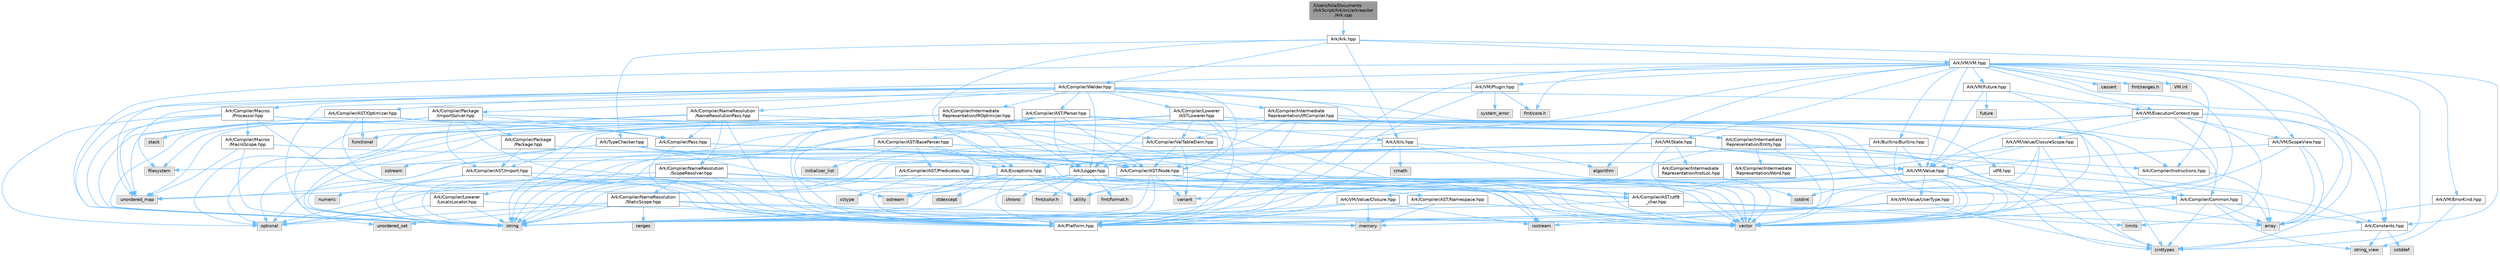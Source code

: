 digraph "/Users/fola/Documents/ArkScript/Ark/src/arkreactor/Ark.cpp"
{
 // INTERACTIVE_SVG=YES
 // LATEX_PDF_SIZE
  bgcolor="transparent";
  edge [fontname=Helvetica,fontsize=10,labelfontname=Helvetica,labelfontsize=10];
  node [fontname=Helvetica,fontsize=10,shape=box,height=0.2,width=0.4];
  Node1 [id="Node000001",label="/Users/fola/Documents\l/ArkScript/Ark/src/arkreactor\l/Ark.cpp",height=0.2,width=0.4,color="gray40", fillcolor="grey60", style="filled", fontcolor="black",tooltip=" "];
  Node1 -> Node2 [id="edge1_Node000001_Node000002",color="steelblue1",style="solid",tooltip=" "];
  Node2 [id="Node000002",label="Ark/Ark.hpp",height=0.2,width=0.4,color="grey40", fillcolor="white", style="filled",URL="$d3/d7e/Ark_8hpp.html",tooltip="Includes the needed files to start using ArkScript."];
  Node2 -> Node3 [id="edge2_Node000002_Node000003",color="steelblue1",style="solid",tooltip=" "];
  Node3 [id="Node000003",label="Ark/Exceptions.hpp",height=0.2,width=0.4,color="grey40", fillcolor="white", style="filled",URL="$d2/de9/Exceptions_8hpp.html",tooltip="ArkScript homemade exceptions."];
  Node3 -> Node4 [id="edge3_Node000003_Node000004",color="steelblue1",style="solid",tooltip=" "];
  Node4 [id="Node000004",label="string",height=0.2,width=0.4,color="grey60", fillcolor="#E0E0E0", style="filled",tooltip=" "];
  Node3 -> Node5 [id="edge4_Node000003_Node000005",color="steelblue1",style="solid",tooltip=" "];
  Node5 [id="Node000005",label="utility",height=0.2,width=0.4,color="grey60", fillcolor="#E0E0E0", style="filled",tooltip=" "];
  Node3 -> Node6 [id="edge5_Node000003_Node000006",color="steelblue1",style="solid",tooltip=" "];
  Node6 [id="Node000006",label="vector",height=0.2,width=0.4,color="grey60", fillcolor="#E0E0E0", style="filled",tooltip=" "];
  Node3 -> Node7 [id="edge6_Node000003_Node000007",color="steelblue1",style="solid",tooltip=" "];
  Node7 [id="Node000007",label="stdexcept",height=0.2,width=0.4,color="grey60", fillcolor="#E0E0E0", style="filled",tooltip=" "];
  Node3 -> Node8 [id="edge7_Node000003_Node000008",color="steelblue1",style="solid",tooltip=" "];
  Node8 [id="Node000008",label="optional",height=0.2,width=0.4,color="grey60", fillcolor="#E0E0E0", style="filled",tooltip=" "];
  Node3 -> Node9 [id="edge8_Node000003_Node000009",color="steelblue1",style="solid",tooltip=" "];
  Node9 [id="Node000009",label="ostream",height=0.2,width=0.4,color="grey60", fillcolor="#E0E0E0", style="filled",tooltip=" "];
  Node3 -> Node10 [id="edge9_Node000003_Node000010",color="steelblue1",style="solid",tooltip=" "];
  Node10 [id="Node000010",label="iostream",height=0.2,width=0.4,color="grey60", fillcolor="#E0E0E0", style="filled",tooltip=" "];
  Node3 -> Node11 [id="edge10_Node000003_Node000011",color="steelblue1",style="solid",tooltip=" "];
  Node11 [id="Node000011",label="Ark/Compiler/AST/utf8\l_char.hpp",height=0.2,width=0.4,color="grey40", fillcolor="white", style="filled",URL="$db/d4e/utf8__char_8hpp.html",tooltip=" "];
  Node11 -> Node12 [id="edge11_Node000011_Node000012",color="steelblue1",style="solid",tooltip=" "];
  Node12 [id="Node000012",label="array",height=0.2,width=0.4,color="grey60", fillcolor="#E0E0E0", style="filled",tooltip=" "];
  Node11 -> Node4 [id="edge12_Node000011_Node000004",color="steelblue1",style="solid",tooltip=" "];
  Node11 -> Node13 [id="edge13_Node000011_Node000013",color="steelblue1",style="solid",tooltip=" "];
  Node13 [id="Node000013",label="limits",height=0.2,width=0.4,color="grey60", fillcolor="#E0E0E0", style="filled",tooltip=" "];
  Node3 -> Node14 [id="edge14_Node000003_Node000014",color="steelblue1",style="solid",tooltip=" "];
  Node14 [id="Node000014",label="Ark/Platform.hpp",height=0.2,width=0.4,color="grey40", fillcolor="white", style="filled",URL="$d5/d40/Platform_8hpp.html",tooltip="ArkScript configuration macros."];
  Node2 -> Node15 [id="edge15_Node000002_Node000015",color="steelblue1",style="solid",tooltip=" "];
  Node15 [id="Node000015",label="Ark/Constants.hpp",height=0.2,width=0.4,color="grey40", fillcolor="white", style="filled",URL="$d6/de9/Constants_8hpp.html",tooltip="Constants used by ArkScript."];
  Node15 -> Node16 [id="edge16_Node000015_Node000016",color="steelblue1",style="solid",tooltip=" "];
  Node16 [id="Node000016",label="string_view",height=0.2,width=0.4,color="grey60", fillcolor="#E0E0E0", style="filled",tooltip=" "];
  Node15 -> Node17 [id="edge17_Node000015_Node000017",color="steelblue1",style="solid",tooltip=" "];
  Node17 [id="Node000017",label="cinttypes",height=0.2,width=0.4,color="grey60", fillcolor="#E0E0E0", style="filled",tooltip=" "];
  Node15 -> Node18 [id="edge18_Node000015_Node000018",color="steelblue1",style="solid",tooltip=" "];
  Node18 [id="Node000018",label="cstddef",height=0.2,width=0.4,color="grey60", fillcolor="#E0E0E0", style="filled",tooltip=" "];
  Node2 -> Node19 [id="edge19_Node000002_Node000019",color="steelblue1",style="solid",tooltip=" "];
  Node19 [id="Node000019",label="Ark/Utils.hpp",height=0.2,width=0.4,color="grey40", fillcolor="white", style="filled",URL="$d4/dcb/Ark_2Utils_8hpp.html",tooltip="Lots of utilities about string, filesystem and more."];
  Node19 -> Node14 [id="edge20_Node000019_Node000014",color="steelblue1",style="solid",tooltip=" "];
  Node19 -> Node20 [id="edge21_Node000019_Node000020",color="steelblue1",style="solid",tooltip=" "];
  Node20 [id="Node000020",label="algorithm",height=0.2,width=0.4,color="grey60", fillcolor="#E0E0E0", style="filled",tooltip=" "];
  Node19 -> Node4 [id="edge22_Node000019_Node000004",color="steelblue1",style="solid",tooltip=" "];
  Node19 -> Node6 [id="edge23_Node000019_Node000006",color="steelblue1",style="solid",tooltip=" "];
  Node19 -> Node21 [id="edge24_Node000019_Node000021",color="steelblue1",style="solid",tooltip=" "];
  Node21 [id="Node000021",label="cmath",height=0.2,width=0.4,color="grey60", fillcolor="#E0E0E0", style="filled",tooltip=" "];
  Node2 -> Node22 [id="edge25_Node000002_Node000022",color="steelblue1",style="solid",tooltip=" "];
  Node22 [id="Node000022",label="Ark/VM/VM.hpp",height=0.2,width=0.4,color="grey40", fillcolor="white", style="filled",URL="$d1/d91/VM_8hpp.html",tooltip="The ArkScript virtual machine."];
  Node22 -> Node12 [id="edge26_Node000022_Node000012",color="steelblue1",style="solid",tooltip=" "];
  Node22 -> Node6 [id="edge27_Node000022_Node000006",color="steelblue1",style="solid",tooltip=" "];
  Node22 -> Node4 [id="edge28_Node000022_Node000004",color="steelblue1",style="solid",tooltip=" "];
  Node22 -> Node23 [id="edge29_Node000022_Node000023",color="steelblue1",style="solid",tooltip=" "];
  Node23 [id="Node000023",label="cassert",height=0.2,width=0.4,color="grey60", fillcolor="#E0E0E0", style="filled",tooltip=" "];
  Node22 -> Node5 [id="edge30_Node000022_Node000005",color="steelblue1",style="solid",tooltip=" "];
  Node22 -> Node17 [id="edge31_Node000022_Node000017",color="steelblue1",style="solid",tooltip=" "];
  Node22 -> Node24 [id="edge32_Node000022_Node000024",color="steelblue1",style="solid",tooltip=" "];
  Node24 [id="Node000024",label="unordered_map",height=0.2,width=0.4,color="grey60", fillcolor="#E0E0E0", style="filled",tooltip=" "];
  Node22 -> Node20 [id="edge33_Node000022_Node000020",color="steelblue1",style="solid",tooltip=" "];
  Node22 -> Node25 [id="edge34_Node000022_Node000025",color="steelblue1",style="solid",tooltip=" "];
  Node25 [id="Node000025",label="fmt/core.h",height=0.2,width=0.4,color="grey60", fillcolor="#E0E0E0", style="filled",tooltip=" "];
  Node22 -> Node26 [id="edge35_Node000022_Node000026",color="steelblue1",style="solid",tooltip=" "];
  Node26 [id="Node000026",label="fmt/ranges.h",height=0.2,width=0.4,color="grey60", fillcolor="#E0E0E0", style="filled",tooltip=" "];
  Node22 -> Node27 [id="edge36_Node000022_Node000027",color="steelblue1",style="solid",tooltip=" "];
  Node27 [id="Node000027",label="Ark/Compiler/Instructions.hpp",height=0.2,width=0.4,color="grey40", fillcolor="white", style="filled",URL="$d8/daa/Instructions_8hpp.html",tooltip="The different instructions used by the compiler and virtual machine."];
  Node27 -> Node12 [id="edge37_Node000027_Node000012",color="steelblue1",style="solid",tooltip=" "];
  Node22 -> Node28 [id="edge38_Node000022_Node000028",color="steelblue1",style="solid",tooltip=" "];
  Node28 [id="Node000028",label="Ark/VM/Value.hpp",height=0.2,width=0.4,color="grey40", fillcolor="white", style="filled",URL="$de/dfd/Value_8hpp.html",tooltip="Default value type handled by the virtual machine."];
  Node28 -> Node6 [id="edge39_Node000028_Node000006",color="steelblue1",style="solid",tooltip=" "];
  Node28 -> Node29 [id="edge40_Node000028_Node000029",color="steelblue1",style="solid",tooltip=" "];
  Node29 [id="Node000029",label="variant",height=0.2,width=0.4,color="grey60", fillcolor="#E0E0E0", style="filled",tooltip=" "];
  Node28 -> Node4 [id="edge41_Node000028_Node000004",color="steelblue1",style="solid",tooltip=" "];
  Node28 -> Node17 [id="edge42_Node000028_Node000017",color="steelblue1",style="solid",tooltip=" "];
  Node28 -> Node12 [id="edge43_Node000028_Node000012",color="steelblue1",style="solid",tooltip=" "];
  Node28 -> Node30 [id="edge44_Node000028_Node000030",color="steelblue1",style="solid",tooltip=" "];
  Node30 [id="Node000030",label="Ark/VM/Value/Closure.hpp",height=0.2,width=0.4,color="grey40", fillcolor="white", style="filled",URL="$dc/dd5/Closure_8hpp.html",tooltip="Subtype of the value type, handling closures."];
  Node30 -> Node31 [id="edge45_Node000030_Node000031",color="steelblue1",style="solid",tooltip=" "];
  Node31 [id="Node000031",label="memory",height=0.2,width=0.4,color="grey60", fillcolor="#E0E0E0", style="filled",tooltip=" "];
  Node30 -> Node10 [id="edge46_Node000030_Node000010",color="steelblue1",style="solid",tooltip=" "];
  Node30 -> Node4 [id="edge47_Node000030_Node000004",color="steelblue1",style="solid",tooltip=" "];
  Node30 -> Node14 [id="edge48_Node000030_Node000014",color="steelblue1",style="solid",tooltip=" "];
  Node28 -> Node32 [id="edge49_Node000028_Node000032",color="steelblue1",style="solid",tooltip=" "];
  Node32 [id="Node000032",label="Ark/VM/Value/UserType.hpp",height=0.2,width=0.4,color="grey40", fillcolor="white", style="filled",URL="$dc/d3d/UserType_8hpp.html",tooltip="Subtype of the value, capable of handling any C++ type."];
  Node32 -> Node10 [id="edge50_Node000032_Node000010",color="steelblue1",style="solid",tooltip=" "];
  Node32 -> Node17 [id="edge51_Node000032_Node000017",color="steelblue1",style="solid",tooltip=" "];
  Node32 -> Node14 [id="edge52_Node000032_Node000014",color="steelblue1",style="solid",tooltip=" "];
  Node28 -> Node14 [id="edge53_Node000028_Node000014",color="steelblue1",style="solid",tooltip=" "];
  Node22 -> Node33 [id="edge54_Node000022_Node000033",color="steelblue1",style="solid",tooltip=" "];
  Node33 [id="Node000033",label="Ark/VM/State.hpp",height=0.2,width=0.4,color="grey40", fillcolor="white", style="filled",URL="$d0/db5/State_8hpp.html",tooltip="State used by the virtual machine: it loads the bytecode, can compile it if needed,..."];
  Node33 -> Node4 [id="edge55_Node000033_Node000004",color="steelblue1",style="solid",tooltip=" "];
  Node33 -> Node6 [id="edge56_Node000033_Node000006",color="steelblue1",style="solid",tooltip=" "];
  Node33 -> Node24 [id="edge57_Node000033_Node000024",color="steelblue1",style="solid",tooltip=" "];
  Node33 -> Node34 [id="edge58_Node000033_Node000034",color="steelblue1",style="solid",tooltip=" "];
  Node34 [id="Node000034",label="filesystem",height=0.2,width=0.4,color="grey60", fillcolor="#E0E0E0", style="filled",tooltip=" "];
  Node33 -> Node15 [id="edge59_Node000033_Node000015",color="steelblue1",style="solid",tooltip=" "];
  Node33 -> Node28 [id="edge60_Node000033_Node000028",color="steelblue1",style="solid",tooltip=" "];
  Node33 -> Node35 [id="edge61_Node000033_Node000035",color="steelblue1",style="solid",tooltip=" "];
  Node35 [id="Node000035",label="Ark/Compiler/Common.hpp",height=0.2,width=0.4,color="grey40", fillcolor="white", style="filled",URL="$d8/ddd/Common_8hpp.html",tooltip="Common code for the compiler."];
  Node35 -> Node12 [id="edge62_Node000035_Node000012",color="steelblue1",style="solid",tooltip=" "];
  Node35 -> Node16 [id="edge63_Node000035_Node000016",color="steelblue1",style="solid",tooltip=" "];
  Node35 -> Node6 [id="edge64_Node000035_Node000006",color="steelblue1",style="solid",tooltip=" "];
  Node35 -> Node17 [id="edge65_Node000035_Node000017",color="steelblue1",style="solid",tooltip=" "];
  Node35 -> Node15 [id="edge66_Node000035_Node000015",color="steelblue1",style="solid",tooltip=" "];
  Node33 -> Node3 [id="edge67_Node000033_Node000003",color="steelblue1",style="solid",tooltip=" "];
  Node33 -> Node36 [id="edge68_Node000033_Node000036",color="steelblue1",style="solid",tooltip=" "];
  Node36 [id="Node000036",label="Ark/Compiler/Intermediate\lRepresentation/InstLoc.hpp",height=0.2,width=0.4,color="grey40", fillcolor="white", style="filled",URL="$d5/d3a/InstLoc_8hpp.html",tooltip=" "];
  Node36 -> Node37 [id="edge69_Node000036_Node000037",color="steelblue1",style="solid",tooltip=" "];
  Node37 [id="Node000037",label="cstdint",height=0.2,width=0.4,color="grey60", fillcolor="#E0E0E0", style="filled",tooltip=" "];
  Node22 -> Node38 [id="edge70_Node000022_Node000038",color="steelblue1",style="solid",tooltip=" "];
  Node38 [id="Node000038",label="Ark/VM/ScopeView.hpp",height=0.2,width=0.4,color="grey40", fillcolor="white", style="filled",URL="$d8/d45/ScopeView_8hpp.html",tooltip=" "];
  Node38 -> Node12 [id="edge71_Node000038_Node000012",color="steelblue1",style="solid",tooltip=" "];
  Node38 -> Node17 [id="edge72_Node000038_Node000017",color="steelblue1",style="solid",tooltip=" "];
  Node38 -> Node14 [id="edge73_Node000038_Node000014",color="steelblue1",style="solid",tooltip=" "];
  Node38 -> Node28 [id="edge74_Node000038_Node000028",color="steelblue1",style="solid",tooltip=" "];
  Node22 -> Node39 [id="edge75_Node000022_Node000039",color="steelblue1",style="solid",tooltip=" "];
  Node39 [id="Node000039",label="Ark/VM/ErrorKind.hpp",height=0.2,width=0.4,color="grey40", fillcolor="white", style="filled",URL="$de/df9/ErrorKind_8hpp.html",tooltip=" "];
  Node39 -> Node12 [id="edge76_Node000039_Node000012",color="steelblue1",style="solid",tooltip=" "];
  Node39 -> Node16 [id="edge77_Node000039_Node000016",color="steelblue1",style="solid",tooltip=" "];
  Node22 -> Node40 [id="edge78_Node000022_Node000040",color="steelblue1",style="solid",tooltip=" "];
  Node40 [id="Node000040",label="Ark/VM/ExecutionContext.hpp",height=0.2,width=0.4,color="grey40", fillcolor="white", style="filled",URL="$db/df6/ExecutionContext_8hpp.html",tooltip="Keeping track of the internal data needed by the VM."];
  Node40 -> Node12 [id="edge79_Node000040_Node000012",color="steelblue1",style="solid",tooltip=" "];
  Node40 -> Node13 [id="edge80_Node000040_Node000013",color="steelblue1",style="solid",tooltip=" "];
  Node40 -> Node31 [id="edge81_Node000040_Node000031",color="steelblue1",style="solid",tooltip=" "];
  Node40 -> Node8 [id="edge82_Node000040_Node000008",color="steelblue1",style="solid",tooltip=" "];
  Node40 -> Node15 [id="edge83_Node000040_Node000015",color="steelblue1",style="solid",tooltip=" "];
  Node40 -> Node28 [id="edge84_Node000040_Node000028",color="steelblue1",style="solid",tooltip=" "];
  Node40 -> Node38 [id="edge85_Node000040_Node000038",color="steelblue1",style="solid",tooltip=" "];
  Node40 -> Node41 [id="edge86_Node000040_Node000041",color="steelblue1",style="solid",tooltip=" "];
  Node41 [id="Node000041",label="Ark/VM/Value/ClosureScope.hpp",height=0.2,width=0.4,color="grey40", fillcolor="white", style="filled",URL="$d1/d71/ClosureScope_8hpp.html",tooltip="Subtype of the value type, handling closures."];
  Node41 -> Node6 [id="edge87_Node000041_Node000006",color="steelblue1",style="solid",tooltip=" "];
  Node41 -> Node5 [id="edge88_Node000041_Node000005",color="steelblue1",style="solid",tooltip=" "];
  Node41 -> Node17 [id="edge89_Node000041_Node000017",color="steelblue1",style="solid",tooltip=" "];
  Node41 -> Node14 [id="edge90_Node000041_Node000014",color="steelblue1",style="solid",tooltip=" "];
  Node41 -> Node28 [id="edge91_Node000041_Node000028",color="steelblue1",style="solid",tooltip=" "];
  Node22 -> Node42 [id="edge92_Node000022_Node000042",color="steelblue1",style="solid",tooltip=" "];
  Node42 [id="Node000042",label="Ark/Builtins/Builtins.hpp",height=0.2,width=0.4,color="grey40", fillcolor="white", style="filled",URL="$da/d84/Builtins_8hpp.html",tooltip="Host the declaration of all the ArkScript builtins."];
  Node42 -> Node6 [id="edge93_Node000042_Node000006",color="steelblue1",style="solid",tooltip=" "];
  Node42 -> Node28 [id="edge94_Node000042_Node000028",color="steelblue1",style="solid",tooltip=" "];
  Node42 -> Node3 [id="edge95_Node000042_Node000003",color="steelblue1",style="solid",tooltip=" "];
  Node22 -> Node14 [id="edge96_Node000022_Node000014",color="steelblue1",style="solid",tooltip=" "];
  Node22 -> Node43 [id="edge97_Node000022_Node000043",color="steelblue1",style="solid",tooltip=" "];
  Node43 [id="Node000043",label="Ark/VM/Plugin.hpp",height=0.2,width=0.4,color="grey40", fillcolor="white", style="filled",URL="$db/d0e/Plugin_8hpp.html",tooltip="Loads .dll/.so/.dynlib files."];
  Node43 -> Node14 [id="edge98_Node000043_Node000014",color="steelblue1",style="solid",tooltip=" "];
  Node43 -> Node4 [id="edge99_Node000043_Node000004",color="steelblue1",style="solid",tooltip=" "];
  Node43 -> Node44 [id="edge100_Node000043_Node000044",color="steelblue1",style="solid",tooltip=" "];
  Node44 [id="Node000044",label="system_error",height=0.2,width=0.4,color="grey60", fillcolor="#E0E0E0", style="filled",tooltip=" "];
  Node43 -> Node25 [id="edge101_Node000043_Node000025",color="steelblue1",style="solid",tooltip=" "];
  Node22 -> Node45 [id="edge102_Node000022_Node000045",color="steelblue1",style="solid",tooltip=" "];
  Node45 [id="Node000045",label="Ark/VM/Future.hpp",height=0.2,width=0.4,color="grey40", fillcolor="white", style="filled",URL="$d0/dda/Future_8hpp.html",tooltip="Internal object to resolve asynchronously a function call in ArkScript."];
  Node45 -> Node46 [id="edge103_Node000045_Node000046",color="steelblue1",style="solid",tooltip=" "];
  Node46 [id="Node000046",label="future",height=0.2,width=0.4,color="grey60", fillcolor="#E0E0E0", style="filled",tooltip=" "];
  Node45 -> Node6 [id="edge104_Node000045_Node000006",color="steelblue1",style="solid",tooltip=" "];
  Node45 -> Node28 [id="edge105_Node000045_Node000028",color="steelblue1",style="solid",tooltip=" "];
  Node45 -> Node40 [id="edge106_Node000045_Node000040",color="steelblue1",style="solid",tooltip=" "];
  Node22 -> Node47 [id="edge107_Node000022_Node000047",color="steelblue1",style="solid",tooltip=" "];
  Node47 [id="Node000047",label="VM.inl",height=0.2,width=0.4,color="grey60", fillcolor="#E0E0E0", style="filled",tooltip=" "];
  Node2 -> Node48 [id="edge108_Node000002_Node000048",color="steelblue1",style="solid",tooltip=" "];
  Node48 [id="Node000048",label="Ark/Compiler/Welder.hpp",height=0.2,width=0.4,color="grey40", fillcolor="white", style="filled",URL="$de/d8e/Welder_8hpp.html",tooltip="In charge of welding everything needed to compile code."];
  Node48 -> Node4 [id="edge109_Node000048_Node000004",color="steelblue1",style="solid",tooltip=" "];
  Node48 -> Node6 [id="edge110_Node000048_Node000006",color="steelblue1",style="solid",tooltip=" "];
  Node48 -> Node34 [id="edge111_Node000048_Node000034",color="steelblue1",style="solid",tooltip=" "];
  Node48 -> Node35 [id="edge112_Node000048_Node000035",color="steelblue1",style="solid",tooltip=" "];
  Node48 -> Node49 [id="edge113_Node000048_Node000049",color="steelblue1",style="solid",tooltip=" "];
  Node49 [id="Node000049",label="Ark/Compiler/AST/Node.hpp",height=0.2,width=0.4,color="grey40", fillcolor="white", style="filled",URL="$d7/dc6/Node_8hpp.html",tooltip="AST node used by the parser, optimizer and compiler."];
  Node49 -> Node29 [id="edge114_Node000049_Node000029",color="steelblue1",style="solid",tooltip=" "];
  Node49 -> Node9 [id="edge115_Node000049_Node000009",color="steelblue1",style="solid",tooltip=" "];
  Node49 -> Node4 [id="edge116_Node000049_Node000004",color="steelblue1",style="solid",tooltip=" "];
  Node49 -> Node6 [id="edge117_Node000049_Node000006",color="steelblue1",style="solid",tooltip=" "];
  Node49 -> Node50 [id="edge118_Node000049_Node000050",color="steelblue1",style="solid",tooltip=" "];
  Node50 [id="Node000050",label="Ark/Compiler/AST/Namespace.hpp",height=0.2,width=0.4,color="grey40", fillcolor="white", style="filled",URL="$da/d33/Namespace_8hpp.html",tooltip=" "];
  Node50 -> Node4 [id="edge119_Node000050_Node000004",color="steelblue1",style="solid",tooltip=" "];
  Node50 -> Node6 [id="edge120_Node000050_Node000006",color="steelblue1",style="solid",tooltip=" "];
  Node50 -> Node31 [id="edge121_Node000050_Node000031",color="steelblue1",style="solid",tooltip=" "];
  Node49 -> Node35 [id="edge122_Node000049_Node000035",color="steelblue1",style="solid",tooltip=" "];
  Node49 -> Node14 [id="edge123_Node000049_Node000014",color="steelblue1",style="solid",tooltip=" "];
  Node48 -> Node51 [id="edge124_Node000048_Node000051",color="steelblue1",style="solid",tooltip=" "];
  Node51 [id="Node000051",label="Ark/Compiler/AST/Parser.hpp",height=0.2,width=0.4,color="grey40", fillcolor="white", style="filled",URL="$d7/ddd/Parser_8hpp.html",tooltip="Parse ArkScript code, but do not handle any import declarations."];
  Node51 -> Node52 [id="edge125_Node000051_Node000052",color="steelblue1",style="solid",tooltip=" "];
  Node52 [id="Node000052",label="Ark/Compiler/AST/BaseParser.hpp",height=0.2,width=0.4,color="grey40", fillcolor="white", style="filled",URL="$d3/d70/BaseParser_8hpp.html",tooltip=" "];
  Node52 -> Node4 [id="edge126_Node000052_Node000004",color="steelblue1",style="solid",tooltip=" "];
  Node52 -> Node6 [id="edge127_Node000052_Node000006",color="steelblue1",style="solid",tooltip=" "];
  Node52 -> Node53 [id="edge128_Node000052_Node000053",color="steelblue1",style="solid",tooltip=" "];
  Node53 [id="Node000053",label="initializer_list",height=0.2,width=0.4,color="grey60", fillcolor="#E0E0E0", style="filled",tooltip=" "];
  Node52 -> Node14 [id="edge129_Node000052_Node000014",color="steelblue1",style="solid",tooltip=" "];
  Node52 -> Node3 [id="edge130_Node000052_Node000003",color="steelblue1",style="solid",tooltip=" "];
  Node52 -> Node54 [id="edge131_Node000052_Node000054",color="steelblue1",style="solid",tooltip=" "];
  Node54 [id="Node000054",label="Ark/Compiler/AST/Predicates.hpp",height=0.2,width=0.4,color="grey40", fillcolor="white", style="filled",URL="$dc/d59/Predicates_8hpp.html",tooltip=" "];
  Node54 -> Node4 [id="edge132_Node000054_Node000004",color="steelblue1",style="solid",tooltip=" "];
  Node54 -> Node55 [id="edge133_Node000054_Node000055",color="steelblue1",style="solid",tooltip=" "];
  Node55 [id="Node000055",label="cctype",height=0.2,width=0.4,color="grey60", fillcolor="#E0E0E0", style="filled",tooltip=" "];
  Node54 -> Node11 [id="edge134_Node000054_Node000011",color="steelblue1",style="solid",tooltip=" "];
  Node52 -> Node11 [id="edge135_Node000052_Node000011",color="steelblue1",style="solid",tooltip=" "];
  Node51 -> Node49 [id="edge136_Node000051_Node000049",color="steelblue1",style="solid",tooltip=" "];
  Node51 -> Node56 [id="edge137_Node000051_Node000056",color="steelblue1",style="solid",tooltip=" "];
  Node56 [id="Node000056",label="Ark/Compiler/AST/Import.hpp",height=0.2,width=0.4,color="grey40", fillcolor="white", style="filled",URL="$d4/d32/Import_8hpp.html",tooltip=" "];
  Node56 -> Node6 [id="edge138_Node000056_Node000006",color="steelblue1",style="solid",tooltip=" "];
  Node56 -> Node4 [id="edge139_Node000056_Node000004",color="steelblue1",style="solid",tooltip=" "];
  Node56 -> Node57 [id="edge140_Node000056_Node000057",color="steelblue1",style="solid",tooltip=" "];
  Node57 [id="Node000057",label="numeric",height=0.2,width=0.4,color="grey60", fillcolor="#E0E0E0", style="filled",tooltip=" "];
  Node56 -> Node14 [id="edge141_Node000056_Node000014",color="steelblue1",style="solid",tooltip=" "];
  Node51 -> Node58 [id="edge142_Node000051_Node000058",color="steelblue1",style="solid",tooltip=" "];
  Node58 [id="Node000058",label="Ark/Logger.hpp",height=0.2,width=0.4,color="grey40", fillcolor="white", style="filled",URL="$d9/d11/Logger_8hpp.html",tooltip="Internal logger."];
  Node58 -> Node10 [id="edge143_Node000058_Node000010",color="steelblue1",style="solid",tooltip=" "];
  Node58 -> Node59 [id="edge144_Node000058_Node000059",color="steelblue1",style="solid",tooltip=" "];
  Node59 [id="Node000059",label="fmt/format.h",height=0.2,width=0.4,color="grey60", fillcolor="#E0E0E0", style="filled",tooltip=" "];
  Node58 -> Node4 [id="edge145_Node000058_Node000004",color="steelblue1",style="solid",tooltip=" "];
  Node58 -> Node60 [id="edge146_Node000058_Node000060",color="steelblue1",style="solid",tooltip=" "];
  Node60 [id="Node000060",label="chrono",height=0.2,width=0.4,color="grey60", fillcolor="#E0E0E0", style="filled",tooltip=" "];
  Node58 -> Node6 [id="edge147_Node000058_Node000006",color="steelblue1",style="solid",tooltip=" "];
  Node58 -> Node24 [id="edge148_Node000058_Node000024",color="steelblue1",style="solid",tooltip=" "];
  Node58 -> Node61 [id="edge149_Node000058_Node000061",color="steelblue1",style="solid",tooltip=" "];
  Node61 [id="Node000061",label="fmt/color.h",height=0.2,width=0.4,color="grey60", fillcolor="#E0E0E0", style="filled",tooltip=" "];
  Node51 -> Node19 [id="edge150_Node000051_Node000019",color="steelblue1",style="solid",tooltip=" "];
  Node51 -> Node14 [id="edge151_Node000051_Node000014",color="steelblue1",style="solid",tooltip=" "];
  Node51 -> Node4 [id="edge152_Node000051_Node000004",color="steelblue1",style="solid",tooltip=" "];
  Node51 -> Node8 [id="edge153_Node000051_Node000008",color="steelblue1",style="solid",tooltip=" "];
  Node51 -> Node6 [id="edge154_Node000051_Node000006",color="steelblue1",style="solid",tooltip=" "];
  Node51 -> Node62 [id="edge155_Node000051_Node000062",color="steelblue1",style="solid",tooltip=" "];
  Node62 [id="Node000062",label="utf8.hpp",height=0.2,width=0.4,color="grey40", fillcolor="white", style="filled",URL="$d1/d85/utf8_8hpp.html",tooltip=" "];
  Node62 -> Node12 [id="edge156_Node000062_Node000012",color="steelblue1",style="solid",tooltip=" "];
  Node62 -> Node37 [id="edge157_Node000062_Node000037",color="steelblue1",style="solid",tooltip=" "];
  Node48 -> Node63 [id="edge158_Node000048_Node000063",color="steelblue1",style="solid",tooltip=" "];
  Node63 [id="Node000063",label="Ark/Compiler/Lowerer\l/ASTLowerer.hpp",height=0.2,width=0.4,color="grey40", fillcolor="white", style="filled",URL="$db/d08/ASTLowerer_8hpp.html",tooltip=" "];
  Node63 -> Node6 [id="edge159_Node000063_Node000006",color="steelblue1",style="solid",tooltip=" "];
  Node63 -> Node4 [id="edge160_Node000063_Node000004",color="steelblue1",style="solid",tooltip=" "];
  Node63 -> Node17 [id="edge161_Node000063_Node000017",color="steelblue1",style="solid",tooltip=" "];
  Node63 -> Node8 [id="edge162_Node000063_Node000008",color="steelblue1",style="solid",tooltip=" "];
  Node63 -> Node14 [id="edge163_Node000063_Node000014",color="steelblue1",style="solid",tooltip=" "];
  Node63 -> Node58 [id="edge164_Node000063_Node000058",color="steelblue1",style="solid",tooltip=" "];
  Node63 -> Node27 [id="edge165_Node000063_Node000027",color="steelblue1",style="solid",tooltip=" "];
  Node63 -> Node64 [id="edge166_Node000063_Node000064",color="steelblue1",style="solid",tooltip=" "];
  Node64 [id="Node000064",label="Ark/Compiler/Intermediate\lRepresentation/Entity.hpp",height=0.2,width=0.4,color="grey40", fillcolor="white", style="filled",URL="$de/da6/Entity_8hpp.html",tooltip="An entity in the IR is a bundle of information."];
  Node64 -> Node17 [id="edge167_Node000064_Node000017",color="steelblue1",style="solid",tooltip=" "];
  Node64 -> Node6 [id="edge168_Node000064_Node000006",color="steelblue1",style="solid",tooltip=" "];
  Node64 -> Node4 [id="edge169_Node000064_Node000004",color="steelblue1",style="solid",tooltip=" "];
  Node64 -> Node65 [id="edge170_Node000064_Node000065",color="steelblue1",style="solid",tooltip=" "];
  Node65 [id="Node000065",label="Ark/Compiler/Intermediate\lRepresentation/Word.hpp",height=0.2,width=0.4,color="grey40", fillcolor="white", style="filled",URL="$db/d53/Word_8hpp.html",tooltip="Describe an instruction and its immediate argument."];
  Node64 -> Node27 [id="edge171_Node000064_Node000027",color="steelblue1",style="solid",tooltip=" "];
  Node63 -> Node49 [id="edge172_Node000063_Node000049",color="steelblue1",style="solid",tooltip=" "];
  Node63 -> Node66 [id="edge173_Node000063_Node000066",color="steelblue1",style="solid",tooltip=" "];
  Node66 [id="Node000066",label="Ark/Compiler/ValTableElem.hpp",height=0.2,width=0.4,color="grey40", fillcolor="white", style="filled",URL="$dd/de7/ValTableElem_8hpp.html",tooltip="The basic value type handled by the compiler."];
  Node66 -> Node29 [id="edge174_Node000066_Node000029",color="steelblue1",style="solid",tooltip=" "];
  Node66 -> Node4 [id="edge175_Node000066_Node000004",color="steelblue1",style="solid",tooltip=" "];
  Node66 -> Node49 [id="edge176_Node000066_Node000049",color="steelblue1",style="solid",tooltip=" "];
  Node63 -> Node67 [id="edge177_Node000063_Node000067",color="steelblue1",style="solid",tooltip=" "];
  Node67 [id="Node000067",label="Ark/Compiler/Lowerer\l/LocalsLocator.hpp",height=0.2,width=0.4,color="grey40", fillcolor="white", style="filled",URL="$df/dd6/LocalsLocator_8hpp.html",tooltip="Track locals at compile."];
  Node67 -> Node6 [id="edge178_Node000067_Node000006",color="steelblue1",style="solid",tooltip=" "];
  Node67 -> Node4 [id="edge179_Node000067_Node000004",color="steelblue1",style="solid",tooltip=" "];
  Node67 -> Node8 [id="edge180_Node000067_Node000008",color="steelblue1",style="solid",tooltip=" "];
  Node48 -> Node68 [id="edge181_Node000048_Node000068",color="steelblue1",style="solid",tooltip=" "];
  Node68 [id="Node000068",label="Ark/Compiler/Intermediate\lRepresentation/IROptimizer.hpp",height=0.2,width=0.4,color="grey40", fillcolor="white", style="filled",URL="$d0/de2/IROptimizer_8hpp.html",tooltip="Optimize IR based on IR entity grouped by 2 (or more)"];
  Node68 -> Node14 [id="edge182_Node000068_Node000014",color="steelblue1",style="solid",tooltip=" "];
  Node68 -> Node58 [id="edge183_Node000068_Node000058",color="steelblue1",style="solid",tooltip=" "];
  Node68 -> Node66 [id="edge184_Node000068_Node000066",color="steelblue1",style="solid",tooltip=" "];
  Node68 -> Node64 [id="edge185_Node000068_Node000064",color="steelblue1",style="solid",tooltip=" "];
  Node68 -> Node8 [id="edge186_Node000068_Node000008",color="steelblue1",style="solid",tooltip=" "];
  Node68 -> Node69 [id="edge187_Node000068_Node000069",color="steelblue1",style="solid",tooltip=" "];
  Node69 [id="Node000069",label="functional",height=0.2,width=0.4,color="grey60", fillcolor="#E0E0E0", style="filled",tooltip=" "];
  Node48 -> Node70 [id="edge188_Node000048_Node000070",color="steelblue1",style="solid",tooltip=" "];
  Node70 [id="Node000070",label="Ark/Compiler/Intermediate\lRepresentation/IRCompiler.hpp",height=0.2,width=0.4,color="grey40", fillcolor="white", style="filled",URL="$df/d86/IRCompiler_8hpp.html",tooltip="Compile the intermediate representation to bytecode."];
  Node70 -> Node6 [id="edge189_Node000070_Node000006",color="steelblue1",style="solid",tooltip=" "];
  Node70 -> Node4 [id="edge190_Node000070_Node000004",color="steelblue1",style="solid",tooltip=" "];
  Node70 -> Node14 [id="edge191_Node000070_Node000014",color="steelblue1",style="solid",tooltip=" "];
  Node70 -> Node58 [id="edge192_Node000070_Node000058",color="steelblue1",style="solid",tooltip=" "];
  Node70 -> Node35 [id="edge193_Node000070_Node000035",color="steelblue1",style="solid",tooltip=" "];
  Node70 -> Node66 [id="edge194_Node000070_Node000066",color="steelblue1",style="solid",tooltip=" "];
  Node70 -> Node64 [id="edge195_Node000070_Node000064",color="steelblue1",style="solid",tooltip=" "];
  Node48 -> Node15 [id="edge196_Node000048_Node000015",color="steelblue1",style="solid",tooltip=" "];
  Node48 -> Node58 [id="edge197_Node000048_Node000058",color="steelblue1",style="solid",tooltip=" "];
  Node48 -> Node71 [id="edge198_Node000048_Node000071",color="steelblue1",style="solid",tooltip=" "];
  Node71 [id="Node000071",label="Ark/Compiler/Package\l/ImportSolver.hpp",height=0.2,width=0.4,color="grey40", fillcolor="white", style="filled",URL="$d1/db0/ImportSolver_8hpp.html",tooltip="Handle imports, resolve them with modules and everything."];
  Node71 -> Node72 [id="edge199_Node000071_Node000072",color="steelblue1",style="solid",tooltip=" "];
  Node72 [id="Node000072",label="stack",height=0.2,width=0.4,color="grey60", fillcolor="#E0E0E0", style="filled",tooltip=" "];
  Node71 -> Node6 [id="edge200_Node000071_Node000006",color="steelblue1",style="solid",tooltip=" "];
  Node71 -> Node4 [id="edge201_Node000071_Node000004",color="steelblue1",style="solid",tooltip=" "];
  Node71 -> Node34 [id="edge202_Node000071_Node000034",color="steelblue1",style="solid",tooltip=" "];
  Node71 -> Node24 [id="edge203_Node000071_Node000024",color="steelblue1",style="solid",tooltip=" "];
  Node71 -> Node14 [id="edge204_Node000071_Node000014",color="steelblue1",style="solid",tooltip=" "];
  Node71 -> Node73 [id="edge205_Node000071_Node000073",color="steelblue1",style="solid",tooltip=" "];
  Node73 [id="Node000073",label="Ark/Compiler/Pass.hpp",height=0.2,width=0.4,color="grey40", fillcolor="white", style="filled",URL="$df/d5f/Pass_8hpp.html",tooltip="Interface for a compiler pass (take in an AST, output an AST)"];
  Node73 -> Node14 [id="edge206_Node000073_Node000014",color="steelblue1",style="solid",tooltip=" "];
  Node73 -> Node49 [id="edge207_Node000073_Node000049",color="steelblue1",style="solid",tooltip=" "];
  Node73 -> Node58 [id="edge208_Node000073_Node000058",color="steelblue1",style="solid",tooltip=" "];
  Node71 -> Node49 [id="edge209_Node000071_Node000049",color="steelblue1",style="solid",tooltip=" "];
  Node71 -> Node56 [id="edge210_Node000071_Node000056",color="steelblue1",style="solid",tooltip=" "];
  Node71 -> Node74 [id="edge211_Node000071_Node000074",color="steelblue1",style="solid",tooltip=" "];
  Node74 [id="Node000074",label="Ark/Compiler/Package\l/Package.hpp",height=0.2,width=0.4,color="grey40", fillcolor="white", style="filled",URL="$d8/d80/Package_8hpp.html",tooltip=" "];
  Node74 -> Node49 [id="edge212_Node000074_Node000049",color="steelblue1",style="solid",tooltip=" "];
  Node74 -> Node56 [id="edge213_Node000074_Node000056",color="steelblue1",style="solid",tooltip=" "];
  Node48 -> Node75 [id="edge214_Node000048_Node000075",color="steelblue1",style="solid",tooltip=" "];
  Node75 [id="Node000075",label="Ark/Compiler/Macros\l/Processor.hpp",height=0.2,width=0.4,color="grey40", fillcolor="white", style="filled",URL="$de/db1/Processor_8hpp.html",tooltip="Handles the macros and their expansion in ArkScript source code."];
  Node75 -> Node14 [id="edge215_Node000075_Node000014",color="steelblue1",style="solid",tooltip=" "];
  Node75 -> Node49 [id="edge216_Node000075_Node000049",color="steelblue1",style="solid",tooltip=" "];
  Node75 -> Node76 [id="edge217_Node000075_Node000076",color="steelblue1",style="solid",tooltip=" "];
  Node76 [id="Node000076",label="Ark/Compiler/Macros\l/MacroScope.hpp",height=0.2,width=0.4,color="grey40", fillcolor="white", style="filled",URL="$d7/dfb/MacroScope_8hpp.html",tooltip="Defines tools to handle macro definitions."];
  Node76 -> Node49 [id="edge218_Node000076_Node000049",color="steelblue1",style="solid",tooltip=" "];
  Node76 -> Node24 [id="edge219_Node000076_Node000024",color="steelblue1",style="solid",tooltip=" "];
  Node76 -> Node4 [id="edge220_Node000076_Node000004",color="steelblue1",style="solid",tooltip=" "];
  Node75 -> Node73 [id="edge221_Node000075_Node000073",color="steelblue1",style="solid",tooltip=" "];
  Node75 -> Node24 [id="edge222_Node000075_Node000024",color="steelblue1",style="solid",tooltip=" "];
  Node75 -> Node8 [id="edge223_Node000075_Node000008",color="steelblue1",style="solid",tooltip=" "];
  Node75 -> Node4 [id="edge224_Node000075_Node000004",color="steelblue1",style="solid",tooltip=" "];
  Node48 -> Node77 [id="edge225_Node000048_Node000077",color="steelblue1",style="solid",tooltip=" "];
  Node77 [id="Node000077",label="Ark/Compiler/AST/Optimizer.hpp",height=0.2,width=0.4,color="grey40", fillcolor="white", style="filled",URL="$db/d93/Optimizer_8hpp.html",tooltip="Optimizes a given ArkScript AST."];
  Node77 -> Node69 [id="edge226_Node000077_Node000069",color="steelblue1",style="solid",tooltip=" "];
  Node77 -> Node24 [id="edge227_Node000077_Node000024",color="steelblue1",style="solid",tooltip=" "];
  Node77 -> Node4 [id="edge228_Node000077_Node000004",color="steelblue1",style="solid",tooltip=" "];
  Node77 -> Node14 [id="edge229_Node000077_Node000014",color="steelblue1",style="solid",tooltip=" "];
  Node77 -> Node73 [id="edge230_Node000077_Node000073",color="steelblue1",style="solid",tooltip=" "];
  Node77 -> Node49 [id="edge231_Node000077_Node000049",color="steelblue1",style="solid",tooltip=" "];
  Node48 -> Node78 [id="edge232_Node000048_Node000078",color="steelblue1",style="solid",tooltip=" "];
  Node78 [id="Node000078",label="Ark/Compiler/NameResolution\l/NameResolutionPass.hpp",height=0.2,width=0.4,color="grey40", fillcolor="white", style="filled",URL="$d4/de8/NameResolutionPass_8hpp.html",tooltip="Resolves names and fully qualify them in the AST (prefixing them with the package they are from)"];
  Node78 -> Node6 [id="edge233_Node000078_Node000006",color="steelblue1",style="solid",tooltip=" "];
  Node78 -> Node4 [id="edge234_Node000078_Node000004",color="steelblue1",style="solid",tooltip=" "];
  Node78 -> Node79 [id="edge235_Node000078_Node000079",color="steelblue1",style="solid",tooltip=" "];
  Node79 [id="Node000079",label="unordered_set",height=0.2,width=0.4,color="grey60", fillcolor="#E0E0E0", style="filled",tooltip=" "];
  Node78 -> Node14 [id="edge236_Node000078_Node000014",color="steelblue1",style="solid",tooltip=" "];
  Node78 -> Node73 [id="edge237_Node000078_Node000073",color="steelblue1",style="solid",tooltip=" "];
  Node78 -> Node80 [id="edge238_Node000078_Node000080",color="steelblue1",style="solid",tooltip=" "];
  Node80 [id="Node000080",label="Ark/Compiler/NameResolution\l/ScopeResolver.hpp",height=0.2,width=0.4,color="grey40", fillcolor="white", style="filled",URL="$db/d5b/ScopeResolver_8hpp.html",tooltip="Handle scope resolution at compile time."];
  Node80 -> Node4 [id="edge239_Node000080_Node000004",color="steelblue1",style="solid",tooltip=" "];
  Node80 -> Node8 [id="edge240_Node000080_Node000008",color="steelblue1",style="solid",tooltip=" "];
  Node80 -> Node31 [id="edge241_Node000080_Node000031",color="steelblue1",style="solid",tooltip=" "];
  Node80 -> Node6 [id="edge242_Node000080_Node000006",color="steelblue1",style="solid",tooltip=" "];
  Node80 -> Node5 [id="edge243_Node000080_Node000005",color="steelblue1",style="solid",tooltip=" "];
  Node80 -> Node81 [id="edge244_Node000080_Node000081",color="steelblue1",style="solid",tooltip=" "];
  Node81 [id="Node000081",label="Ark/Compiler/NameResolution\l/StaticScope.hpp",height=0.2,width=0.4,color="grey40", fillcolor="white", style="filled",URL="$df/db8/StaticScope_8hpp.html",tooltip="Static scopes (for functions, loops) and namespace scopes (for packages) definitions,..."];
  Node81 -> Node4 [id="edge245_Node000081_Node000004",color="steelblue1",style="solid",tooltip=" "];
  Node81 -> Node8 [id="edge246_Node000081_Node000008",color="steelblue1",style="solid",tooltip=" "];
  Node81 -> Node31 [id="edge247_Node000081_Node000031",color="steelblue1",style="solid",tooltip=" "];
  Node81 -> Node6 [id="edge248_Node000081_Node000006",color="steelblue1",style="solid",tooltip=" "];
  Node81 -> Node82 [id="edge249_Node000081_Node000082",color="steelblue1",style="solid",tooltip=" "];
  Node82 [id="Node000082",label="ranges",height=0.2,width=0.4,color="grey60", fillcolor="#E0E0E0", style="filled",tooltip=" "];
  Node81 -> Node79 [id="edge250_Node000081_Node000079",color="steelblue1",style="solid",tooltip=" "];
  Node81 -> Node14 [id="edge251_Node000081_Node000014",color="steelblue1",style="solid",tooltip=" "];
  Node2 -> Node83 [id="edge252_Node000002_Node000083",color="steelblue1",style="solid",tooltip=" "];
  Node83 [id="Node000083",label="Ark/TypeChecker.hpp",height=0.2,width=0.4,color="grey40", fillcolor="white", style="filled",URL="$db/d5e/TypeChecker_8hpp.html",tooltip=" "];
  Node83 -> Node4 [id="edge253_Node000083_Node000004",color="steelblue1",style="solid",tooltip=" "];
  Node83 -> Node6 [id="edge254_Node000083_Node000006",color="steelblue1",style="solid",tooltip=" "];
  Node83 -> Node9 [id="edge255_Node000083_Node000009",color="steelblue1",style="solid",tooltip=" "];
  Node83 -> Node84 [id="edge256_Node000083_Node000084",color="steelblue1",style="solid",tooltip=" "];
  Node84 [id="Node000084",label="sstream",height=0.2,width=0.4,color="grey60", fillcolor="#E0E0E0", style="filled",tooltip=" "];
  Node83 -> Node3 [id="edge257_Node000083_Node000003",color="steelblue1",style="solid",tooltip=" "];
  Node83 -> Node28 [id="edge258_Node000083_Node000028",color="steelblue1",style="solid",tooltip=" "];
}

